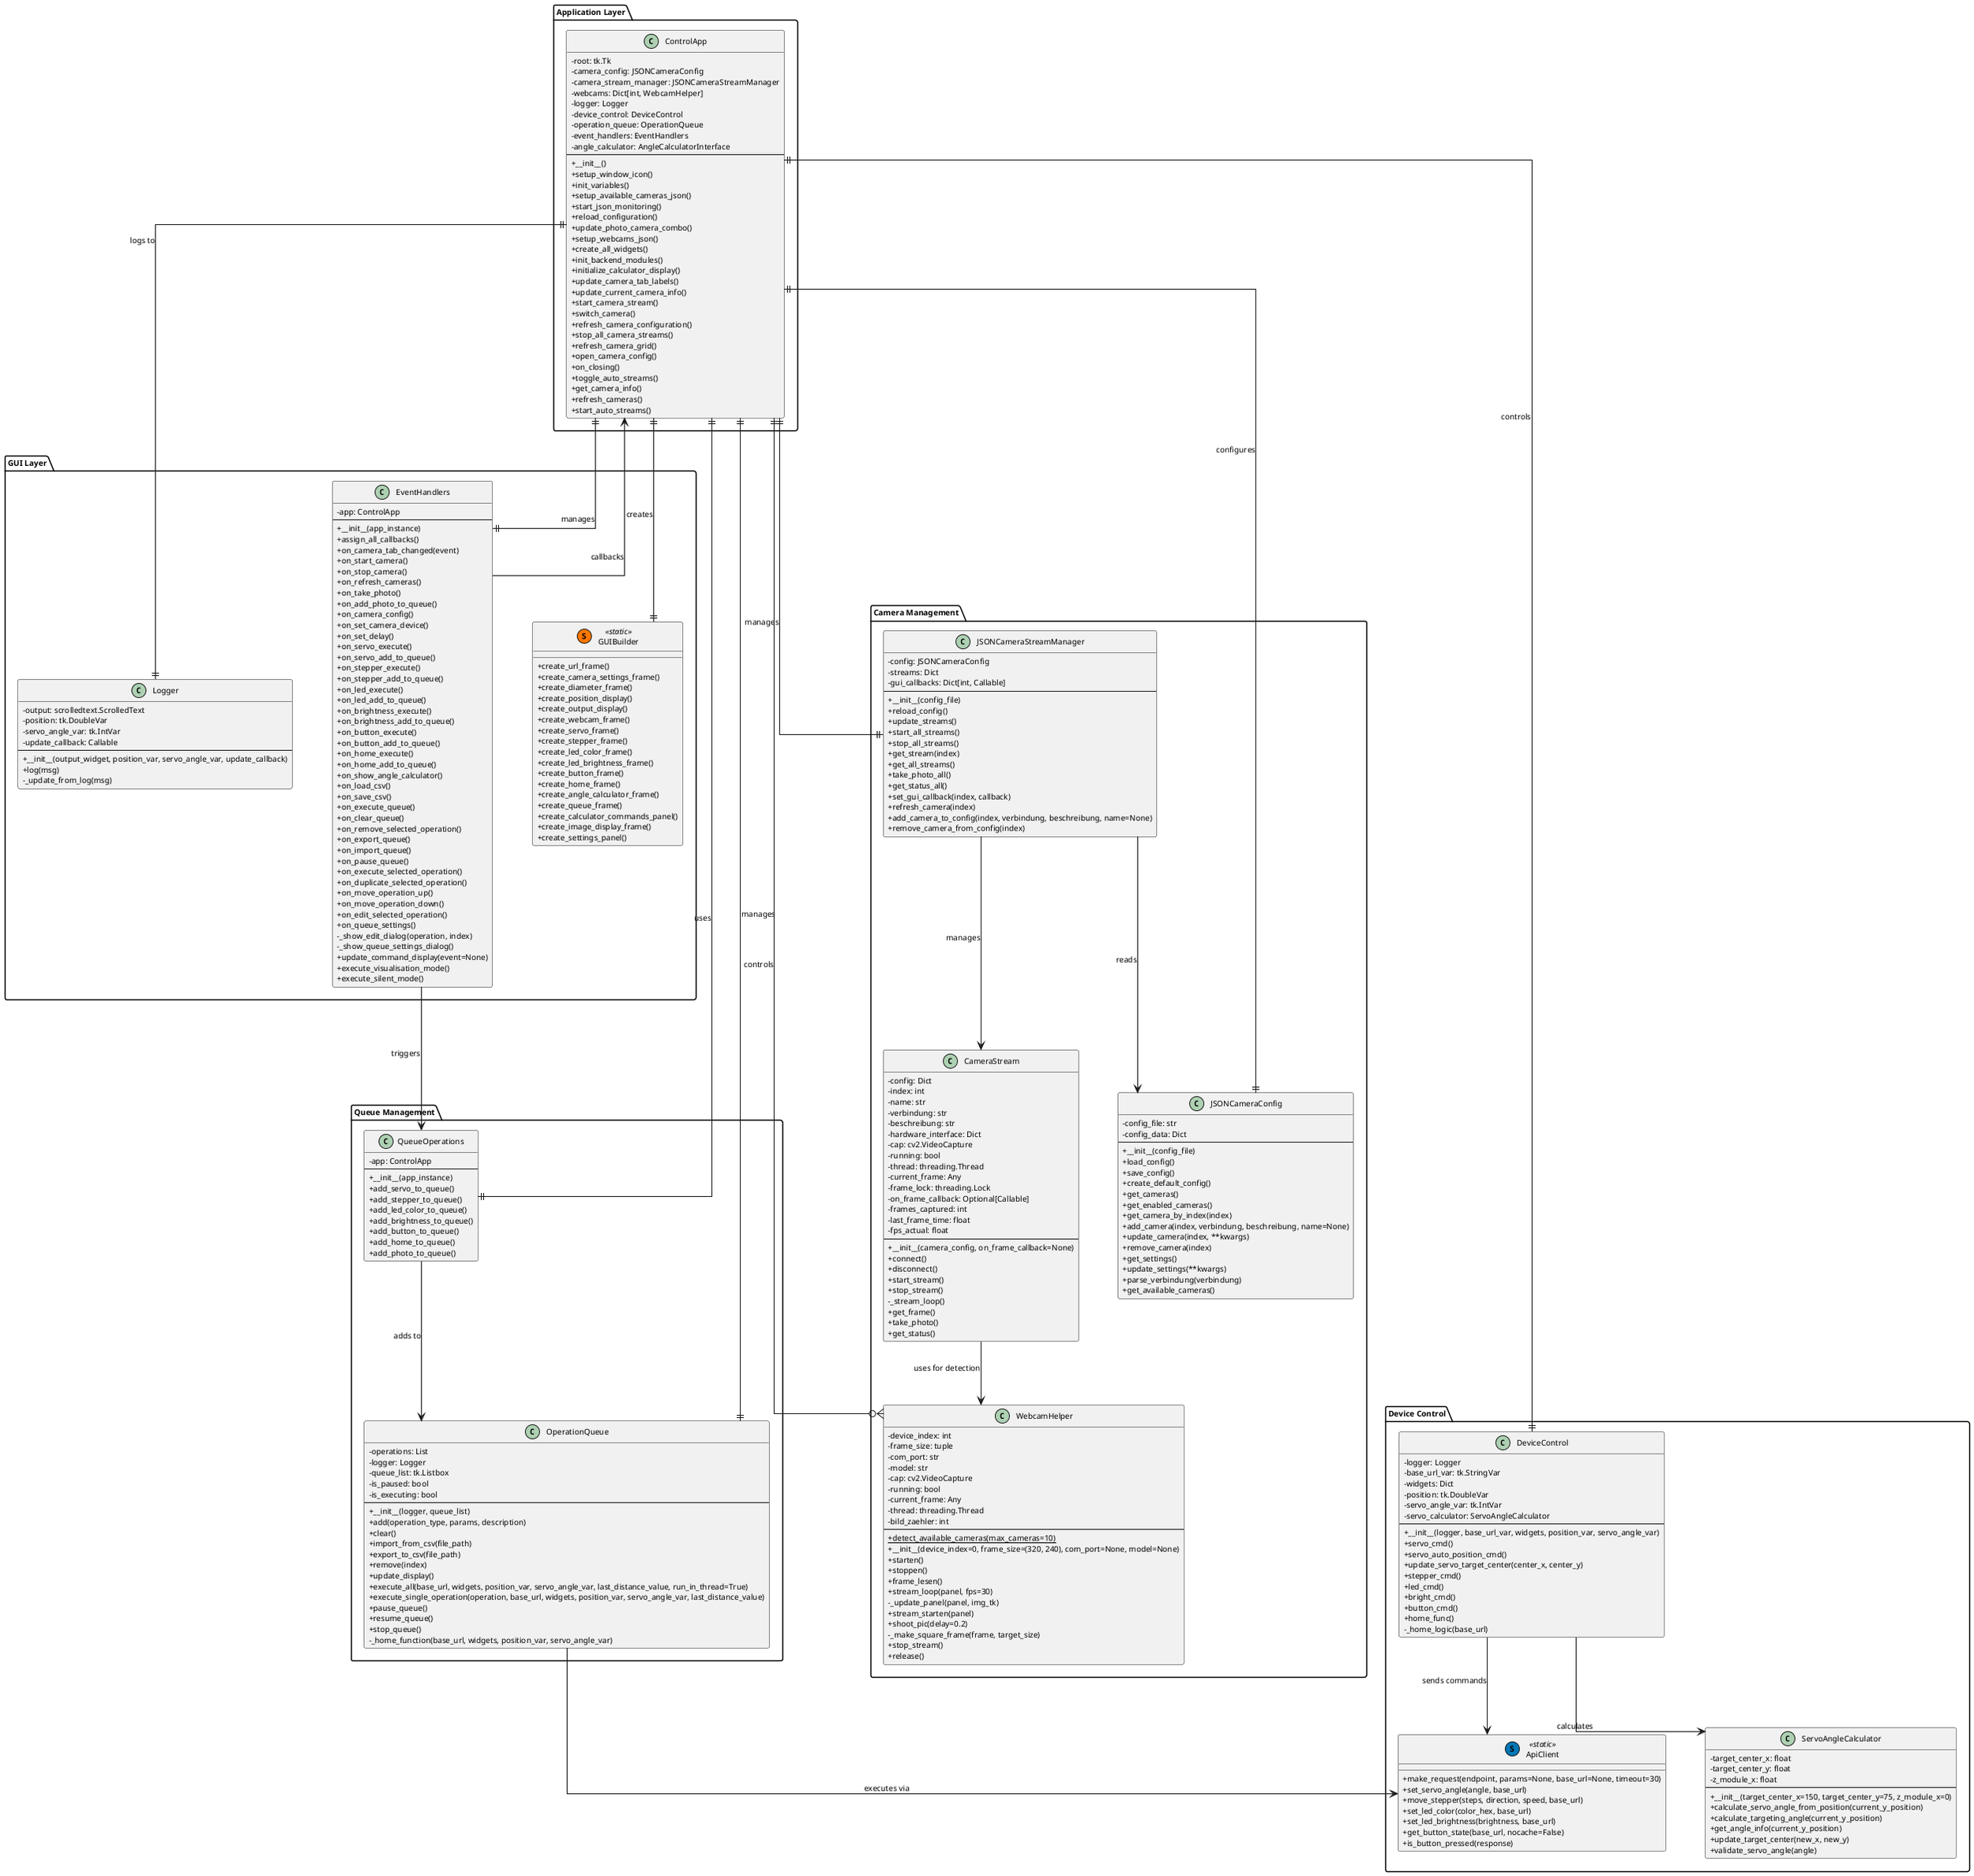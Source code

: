 @startuml ClassDiagram_overview
!define RECTANGLE class

skinparam classAttributeIconSize 0
skinparam defaultFontName Arial
skinparam defaultFontSize 10
skinparam linetype ortho
skinparam nodesep 50
skinparam ranksep 80

' Layout directives
!define LEFT_COLUMN 100
!define CENTER_COLUMN 300
!define RIGHT_COLUMN 500

' Main Application Layer
package "Application Layer" {
    class ControlApp {
        - root: tk.Tk
        - camera_config: JSONCameraConfig
        - camera_stream_manager: JSONCameraStreamManager
        - webcams: Dict[int, WebcamHelper]
        - logger: Logger
        - device_control: DeviceControl
        - operation_queue: OperationQueue
        - event_handlers: EventHandlers
        - angle_calculator: AngleCalculatorInterface
        --
        + __init__()
        + setup_window_icon()
        + init_variables()
        + setup_available_cameras_json()
        + start_json_monitoring()
        + reload_configuration()
        + update_photo_camera_combo()
        + setup_webcams_json()
        + create_all_widgets()
        + init_backend_modules()
        + initialize_calculator_display()
        + update_camera_tab_labels()
        + update_current_camera_info()
        + start_camera_stream()
        + switch_camera()
        + refresh_camera_configuration()
        + stop_all_camera_streams()
        + refresh_camera_grid()
        + open_camera_config()
        + on_closing()
        + toggle_auto_streams()
        + get_camera_info()
        + refresh_cameras()
        + start_auto_streams()
    }
}

' GUI Layer
package "GUI Layer" {
    class GUIBuilder << (S, #FF7700) static >> {
        + create_url_frame()
        + create_camera_settings_frame()
        + create_diameter_frame()
        + create_position_display()
        + create_output_display()
        + create_webcam_frame()
        + create_servo_frame()
        + create_stepper_frame()
        + create_led_color_frame()
        + create_led_brightness_frame()
        + create_button_frame()
        + create_home_frame()
        + create_angle_calculator_frame()
        + create_queue_frame()
        + create_calculator_commands_panel()
        + create_image_display_frame()
        + create_settings_panel()
    }

    class EventHandlers {
        - app: ControlApp
        --
        + __init__(app_instance)
        + assign_all_callbacks()
        + on_camera_tab_changed(event)
        + on_start_camera()
        + on_stop_camera()
        + on_refresh_cameras()
        + on_take_photo()
        + on_add_photo_to_queue()
        + on_camera_config()
        + on_set_camera_device()
        + on_set_delay()
        + on_servo_execute()
        + on_servo_add_to_queue()
        + on_stepper_execute()
        + on_stepper_add_to_queue()
        + on_led_execute()
        + on_led_add_to_queue()
        + on_brightness_execute()
        + on_brightness_add_to_queue()
        + on_button_execute()
        + on_button_add_to_queue()
        + on_home_execute()
        + on_home_add_to_queue()
        + on_show_angle_calculator()
        + on_load_csv()
        + on_save_csv()
        + on_execute_queue()
        + on_clear_queue()
        + on_remove_selected_operation()
        + on_export_queue()
        + on_import_queue()
        + on_pause_queue()
        + on_execute_selected_operation()
        + on_duplicate_selected_operation()
        + on_move_operation_up()
        + on_move_operation_down()
        + on_edit_selected_operation()
        + on_queue_settings()
        - _show_edit_dialog(operation, index)
        - _show_queue_settings_dialog()
        + update_command_display(event=None)
        + execute_visualisation_mode()
        + execute_silent_mode()
    }

    class Logger {
        - output: scrolledtext.ScrolledText
        - position: tk.DoubleVar
        - servo_angle_var: tk.IntVar
        - update_callback: Callable
        --
        + __init__(output_widget, position_var, servo_angle_var, update_callback)
        + log(msg)
        - _update_from_log(msg)
    }
}

' Queue Management Layer
package "Queue Management" {
    class QueueOperations {
        - app: ControlApp
        --
        + __init__(app_instance)
        + add_servo_to_queue()
        + add_stepper_to_queue()
        + add_led_color_to_queue()
        + add_brightness_to_queue()
        + add_button_to_queue()
        + add_home_to_queue()
        + add_photo_to_queue()
    }

    class OperationQueue {
        - operations: List
        - logger: Logger
        - queue_list: tk.Listbox
        - is_paused: bool
        - is_executing: bool
        --
        + __init__(logger, queue_list)
        + add(operation_type, params, description)
        + clear()
        + import_from_csv(file_path)
        + export_to_csv(file_path)
        + remove(index)
        + update_display()
        + execute_all(base_url, widgets, position_var, servo_angle_var, last_distance_value, run_in_thread=True)
        + execute_single_operation(operation, base_url, widgets, position_var, servo_angle_var, last_distance_value)
        + pause_queue()
        + resume_queue()
        + stop_queue()
        - _home_function(base_url, widgets, position_var, servo_angle_var)
    }
}

' Camera Management Layer
package "Camera Management" {
    class JSONCameraConfig {
        - config_file: str
        - config_data: Dict
        --
        + __init__(config_file)
        + load_config()
        + save_config()
        + create_default_config()
        + get_cameras()
        + get_enabled_cameras()
        + get_camera_by_index(index)
        + add_camera(index, verbindung, beschreibung, name=None)
        + update_camera(index, **kwargs)
        + remove_camera(index)
        + get_settings()
        + update_settings(**kwargs)
        + parse_verbindung(verbindung)
        + get_available_cameras()
    }

    class JSONCameraStreamManager {
        - config: JSONCameraConfig
        - streams: Dict
        - gui_callbacks: Dict[int, Callable]
        --
        + __init__(config_file)
        + reload_config()
        + update_streams()
        + start_all_streams()
        + stop_all_streams()
        + get_stream(index)
        + get_all_streams()
        + take_photo_all()
        + get_status_all()
        + set_gui_callback(index, callback)
        + refresh_camera(index)
        + add_camera_to_config(index, verbindung, beschreibung, name=None)
        + remove_camera_from_config(index)
    }

    class CameraStream {
        - config: Dict
        - index: int
        - name: str
        - verbindung: str
        - beschreibung: str
        - hardware_interface: Dict
        - cap: cv2.VideoCapture
        - running: bool
        - thread: threading.Thread
        - current_frame: Any
        - frame_lock: threading.Lock
        - on_frame_callback: Optional[Callable]
        - frames_captured: int
        - last_frame_time: float
        - fps_actual: float
        --
        + __init__(camera_config, on_frame_callback=None)
        + connect()
        + disconnect()
        + start_stream()
        + stop_stream()
        - _stream_loop()
        + get_frame()
        + take_photo()
        + get_status()
    }

    class WebcamHelper {
        - device_index: int
        - frame_size: tuple
        - com_port: str
        - model: str
        - cap: cv2.VideoCapture
        - running: bool
        - current_frame: Any
        - thread: threading.Thread
        - bild_zaehler: int
        --
        + {static} detect_available_cameras(max_cameras=10)
        + __init__(device_index=0, frame_size=(320, 240), com_port=None, model=None)
        + starten()
        + stoppen()
        + frame_lesen()
        + stream_loop(panel, fps=30)
        - _update_panel(panel, img_tk)
        + stream_starten(panel)
        + shoot_pic(delay=0.2)
        - _make_square_frame(frame, target_size)
        + stop_stream()
        + release()
    }
}

' Device Control Layer
package "Device Control" {
    class DeviceControl {
        - logger: Logger
        - base_url_var: tk.StringVar
        - widgets: Dict
        - position: tk.DoubleVar
        - servo_angle_var: tk.IntVar
        - servo_calculator: ServoAngleCalculator
        --
        + __init__(logger, base_url_var, widgets, position_var, servo_angle_var)
        + servo_cmd()
        + servo_auto_position_cmd()
        + update_servo_target_center(center_x, center_y)
        + stepper_cmd()
        + led_cmd()
        + bright_cmd()
        + button_cmd()
        + home_func()
        - _home_logic(base_url)
    }

    class ServoAngleCalculator {
        - target_center_x: float
        - target_center_y: float
        - z_module_x: float
        --
        + __init__(target_center_x=150, target_center_y=75, z_module_x=0)
        + calculate_servo_angle_from_position(current_y_position)
        + calculate_targeting_angle(current_y_position)
        + get_angle_info(current_y_position)
        + update_target_center(new_x, new_y)
        + validate_servo_angle(angle)
    }

    class ApiClient << (S, #0077B6) static >> {
        + make_request(endpoint, params=None, base_url=None, timeout=30)
        + set_servo_angle(angle, base_url)
        + move_stepper(steps, direction, speed, base_url)
        + set_led_color(color_hex, base_url)
        + set_led_brightness(brightness, base_url)
        + get_button_state(base_url, nocache=False)
        + is_button_pressed(response)
    }
}

' Relationships - Grouped by layer
ControlApp ||--|| GUIBuilder : creates
ControlApp ||--|| EventHandlers : manages
ControlApp ||--|| QueueOperations : uses
ControlApp ||--|| OperationQueue : manages
ControlApp ||--|| JSONCameraConfig : configures
ControlApp ||--|| JSONCameraStreamManager : manages
ControlApp ||--o{ WebcamHelper : controls
ControlApp ||--|| Logger : logs to
ControlApp ||--|| DeviceControl : controls

EventHandlers --> ControlApp : callbacks
EventHandlers --> QueueOperations : triggers
QueueOperations --> OperationQueue : adds to

JSONCameraStreamManager --> JSONCameraConfig : reads
JSONCameraStreamManager --> CameraStream : manages
CameraStream --> WebcamHelper : uses for detection

DeviceControl --> ServoAngleCalculator : calculates
DeviceControl --> ApiClient : sends commands
OperationQueue --> ApiClient : executes via

@enduml